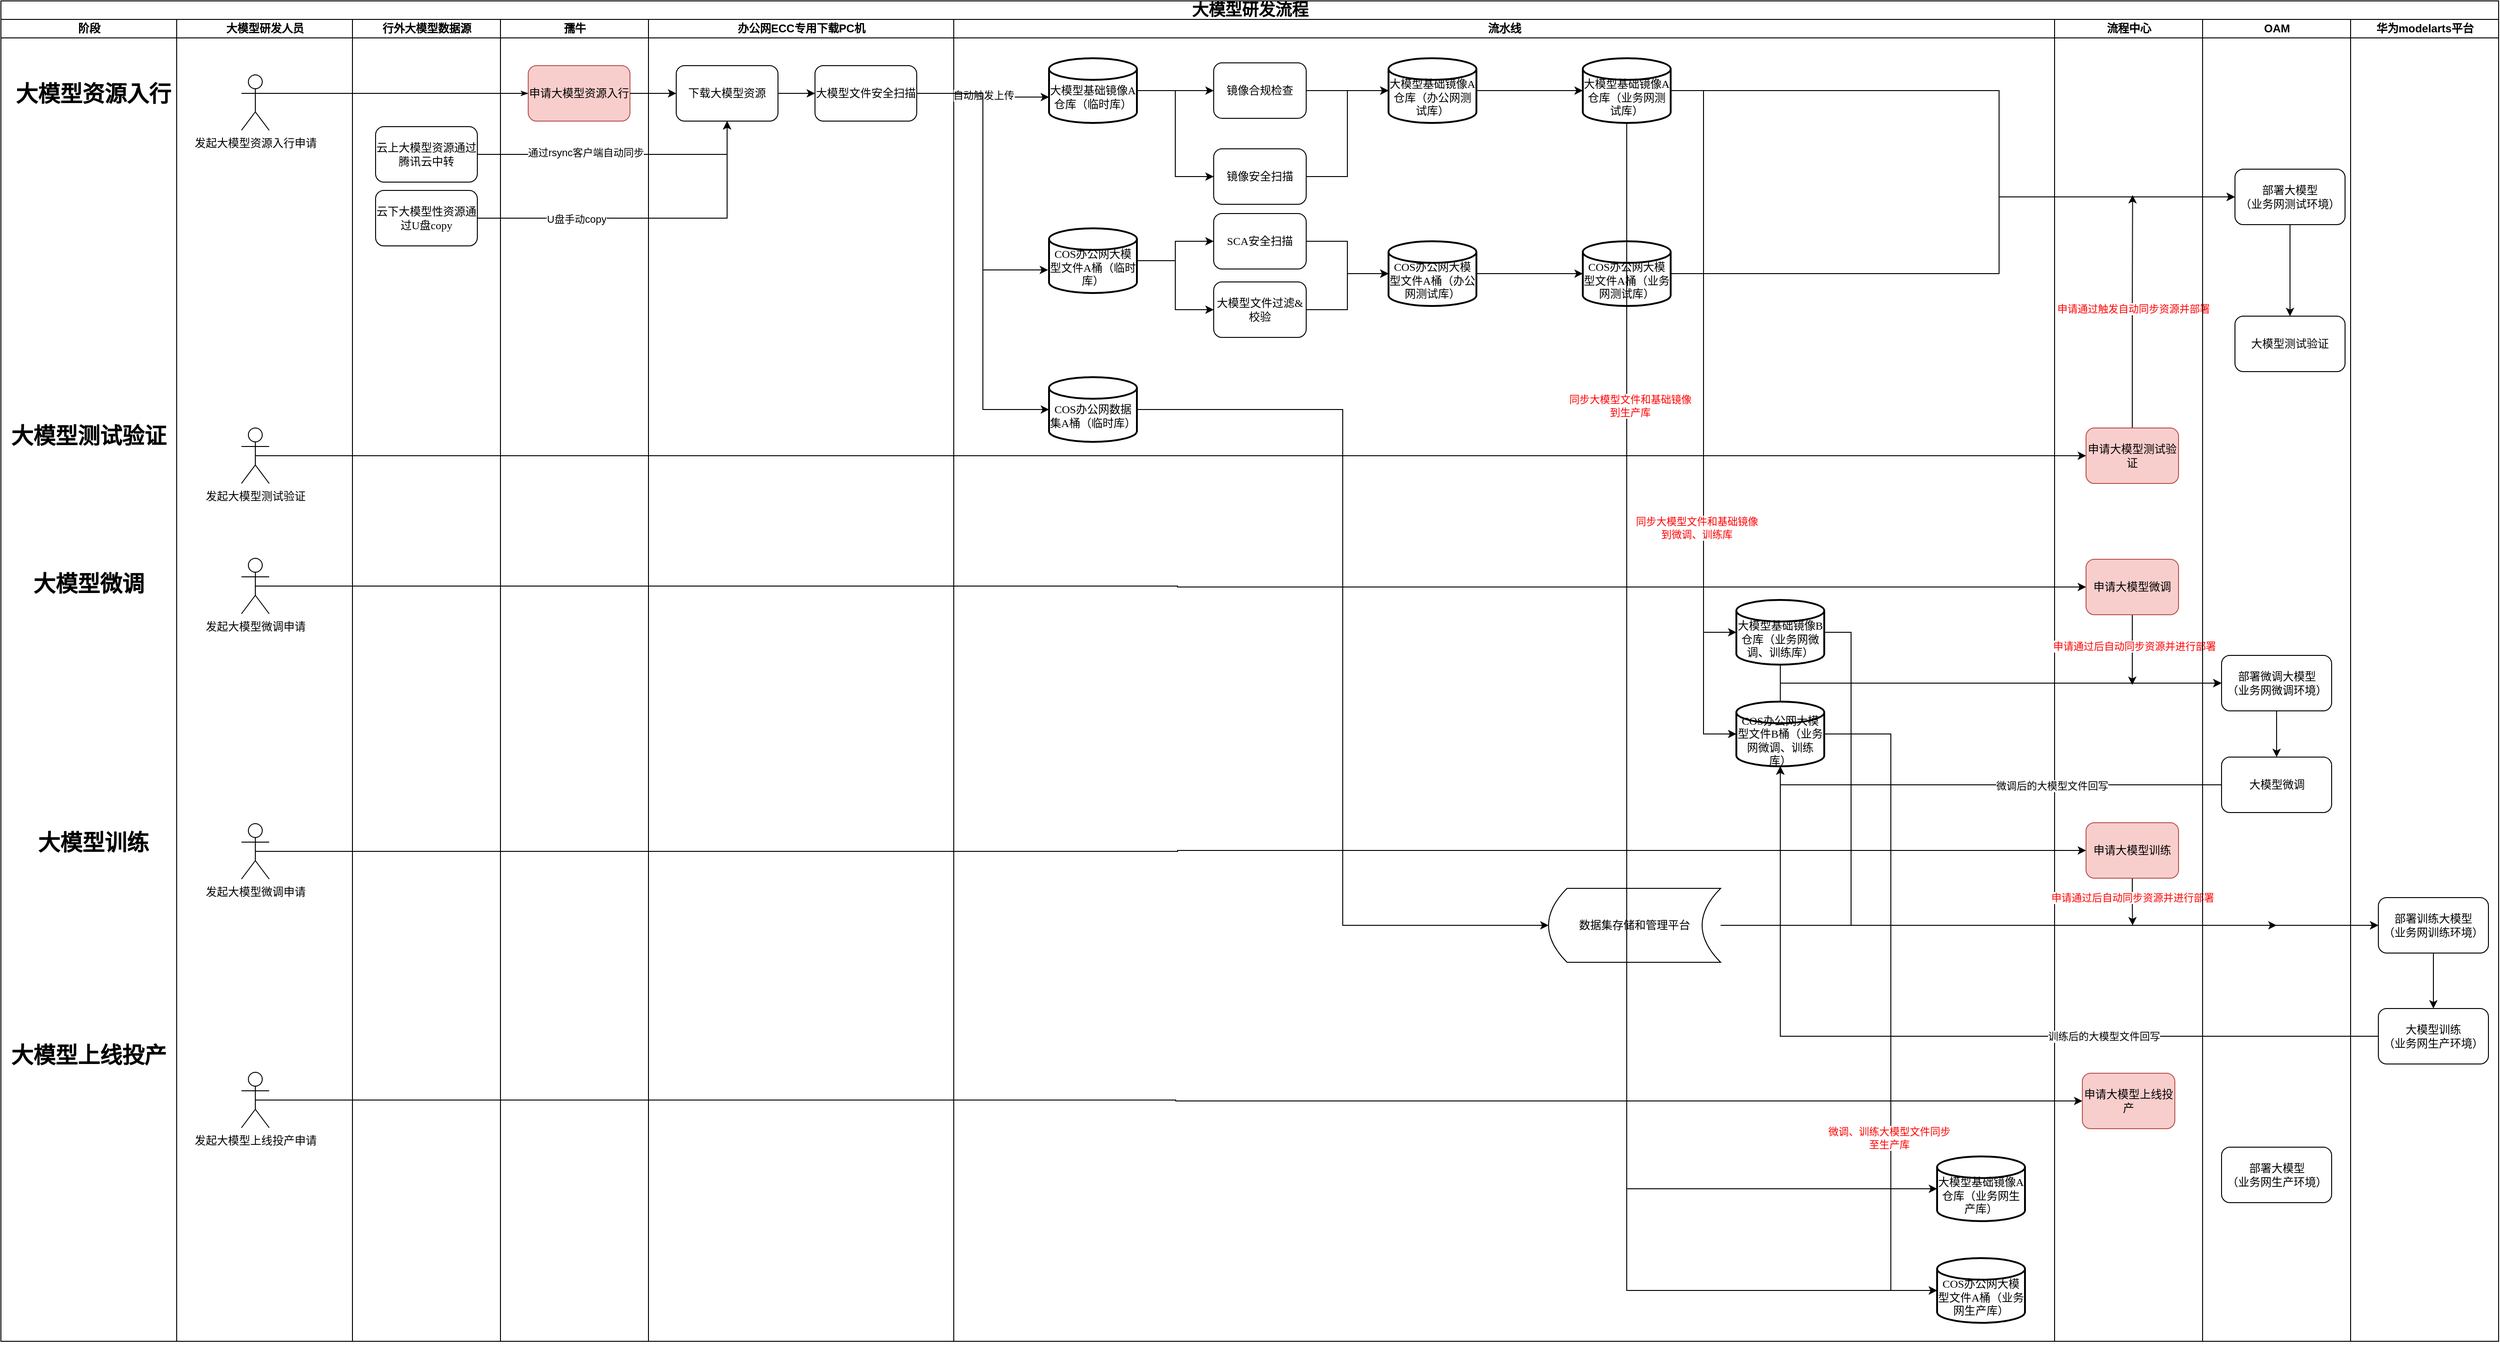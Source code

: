 <mxfile version="24.7.5">
  <diagram name="Page-1" id="74e2e168-ea6b-b213-b513-2b3c1d86103e">
    <mxGraphModel dx="1261" dy="1755" grid="1" gridSize="10" guides="1" tooltips="1" connect="1" arrows="1" fold="1" page="1" pageScale="1" pageWidth="1100" pageHeight="850" background="#ffffff" math="0" shadow="0">
      <root>
        <mxCell id="0" />
        <mxCell id="1" parent="0" />
        <mxCell id="77e6c97f196da883-1" value="&lt;font style=&quot;font-size: 18px;&quot;&gt;大模型研发流程&lt;/font&gt;" style="swimlane;html=1;childLayout=stackLayout;startSize=20;rounded=0;shadow=0;labelBackgroundColor=none;strokeWidth=1;fontFamily=Verdana;fontSize=8;align=center;" parent="1" vertex="1">
          <mxGeometry x="267" y="-130" width="2700" height="1450" as="geometry" />
        </mxCell>
        <mxCell id="XLuVanogugk9uLcFc-F4-10" value="阶段" style="swimlane;html=1;startSize=20;" parent="77e6c97f196da883-1" vertex="1">
          <mxGeometry y="20" width="190" height="1430" as="geometry">
            <mxRectangle y="20" width="40" height="730" as="alternateBounds" />
          </mxGeometry>
        </mxCell>
        <mxCell id="rp88k47jnL246jLWhkXU-3" value="&lt;h1 style=&quot;margin-top: 0px;&quot;&gt;大模型资源入行&lt;/h1&gt;" style="text;html=1;whiteSpace=wrap;overflow=hidden;rounded=0;align=center;" vertex="1" parent="XLuVanogugk9uLcFc-F4-10">
          <mxGeometry x="10" y="60" width="180" height="120" as="geometry" />
        </mxCell>
        <mxCell id="rp88k47jnL246jLWhkXU-6" value="&lt;h1 style=&quot;margin-top: 0px;&quot;&gt;大模型测试验证&lt;/h1&gt;" style="text;html=1;whiteSpace=wrap;overflow=hidden;rounded=0;align=center;" vertex="1" parent="XLuVanogugk9uLcFc-F4-10">
          <mxGeometry x="5" y="430" width="180" height="120" as="geometry" />
        </mxCell>
        <mxCell id="rp88k47jnL246jLWhkXU-34" value="&lt;h1 style=&quot;margin-top: 0px;&quot;&gt;大模型微调&lt;/h1&gt;" style="text;html=1;whiteSpace=wrap;overflow=hidden;rounded=0;align=center;" vertex="1" parent="XLuVanogugk9uLcFc-F4-10">
          <mxGeometry x="5" y="590" width="180" height="120" as="geometry" />
        </mxCell>
        <mxCell id="rp88k47jnL246jLWhkXU-35" value="&lt;h1 style=&quot;margin-top: 0px;&quot;&gt;大模型训练&lt;/h1&gt;" style="text;html=1;whiteSpace=wrap;overflow=hidden;rounded=0;align=center;" vertex="1" parent="XLuVanogugk9uLcFc-F4-10">
          <mxGeometry x="10" y="870" width="180" height="50" as="geometry" />
        </mxCell>
        <mxCell id="rp88k47jnL246jLWhkXU-102" value="&lt;h1 style=&quot;margin-top: 0px;&quot;&gt;大模型上线投产&lt;/h1&gt;" style="text;html=1;whiteSpace=wrap;overflow=hidden;rounded=0;align=center;" vertex="1" parent="XLuVanogugk9uLcFc-F4-10">
          <mxGeometry x="5" y="1100" width="180" height="330" as="geometry" />
        </mxCell>
        <mxCell id="rp88k47jnL246jLWhkXU-1" value="大模型研发人员" style="swimlane;html=1;startSize=20;" vertex="1" parent="77e6c97f196da883-1">
          <mxGeometry x="190" y="20" width="190" height="1430" as="geometry">
            <mxRectangle y="20" width="40" height="730" as="alternateBounds" />
          </mxGeometry>
        </mxCell>
        <mxCell id="XLuVanogugk9uLcFc-F4-15" value="发起大模型资源入行申请" style="shape=umlActor;verticalLabelPosition=bottom;verticalAlign=top;html=1;outlineConnect=0;" parent="rp88k47jnL246jLWhkXU-1" vertex="1">
          <mxGeometry x="70" y="60" width="30" height="60" as="geometry" />
        </mxCell>
        <mxCell id="rp88k47jnL246jLWhkXU-9" value="发起大模型测试验证" style="shape=umlActor;verticalLabelPosition=bottom;verticalAlign=top;html=1;outlineConnect=0;" vertex="1" parent="rp88k47jnL246jLWhkXU-1">
          <mxGeometry x="70" y="442" width="30" height="60" as="geometry" />
        </mxCell>
        <mxCell id="rp88k47jnL246jLWhkXU-40" value="发起大模型微调申请" style="shape=umlActor;verticalLabelPosition=bottom;verticalAlign=top;html=1;outlineConnect=0;" vertex="1" parent="rp88k47jnL246jLWhkXU-1">
          <mxGeometry x="70" y="583" width="30" height="60" as="geometry" />
        </mxCell>
        <mxCell id="rp88k47jnL246jLWhkXU-82" value="发起大模型微调申请" style="shape=umlActor;verticalLabelPosition=bottom;verticalAlign=top;html=1;outlineConnect=0;" vertex="1" parent="rp88k47jnL246jLWhkXU-1">
          <mxGeometry x="70" y="870" width="30" height="60" as="geometry" />
        </mxCell>
        <mxCell id="rp88k47jnL246jLWhkXU-103" value="发起大模型上线投产申请" style="shape=umlActor;verticalLabelPosition=bottom;verticalAlign=top;html=1;outlineConnect=0;" vertex="1" parent="rp88k47jnL246jLWhkXU-1">
          <mxGeometry x="70" y="1139" width="30" height="60" as="geometry" />
        </mxCell>
        <mxCell id="77e6c97f196da883-2" value="行外大模型数据源" style="swimlane;html=1;startSize=20;" parent="77e6c97f196da883-1" vertex="1">
          <mxGeometry x="380" y="20" width="160" height="1430" as="geometry">
            <mxRectangle y="20" width="40" height="730" as="alternateBounds" />
          </mxGeometry>
        </mxCell>
        <mxCell id="XLuVanogugk9uLcFc-F4-23" value="&lt;span style=&quot;font-size: 12px;&quot;&gt;云上大模型资源通过腾讯云中转&lt;/span&gt;" style="rounded=1;whiteSpace=wrap;html=1;shadow=0;labelBackgroundColor=none;strokeWidth=1;fontFamily=Verdana;fontSize=8;align=center;" parent="77e6c97f196da883-2" vertex="1">
          <mxGeometry x="25" y="116" width="110" height="60" as="geometry" />
        </mxCell>
        <mxCell id="XLuVanogugk9uLcFc-F4-25" value="&lt;span style=&quot;font-size: 12px;&quot;&gt;云下大模型性资源通过U盘copy&lt;/span&gt;" style="rounded=1;whiteSpace=wrap;html=1;shadow=0;labelBackgroundColor=none;strokeWidth=1;fontFamily=Verdana;fontSize=8;align=center;" parent="77e6c97f196da883-2" vertex="1">
          <mxGeometry x="25" y="185" width="110" height="60" as="geometry" />
        </mxCell>
        <mxCell id="77e6c97f196da883-3" value="孺牛" style="swimlane;html=1;startSize=20;" parent="77e6c97f196da883-1" vertex="1">
          <mxGeometry x="540" y="20" width="160" height="1430" as="geometry" />
        </mxCell>
        <mxCell id="XLuVanogugk9uLcFc-F4-18" value="&lt;font style=&quot;font-size: 12px;&quot;&gt;申请大模型资源入行&lt;/font&gt;" style="rounded=1;whiteSpace=wrap;html=1;shadow=0;labelBackgroundColor=none;strokeWidth=1;fontFamily=Verdana;fontSize=8;align=center;fillColor=#f8cecc;strokeColor=#b85450;" parent="77e6c97f196da883-3" vertex="1">
          <mxGeometry x="30" y="50" width="110" height="60" as="geometry" />
        </mxCell>
        <mxCell id="77e6c97f196da883-4" value="办公网ECC专用下载PC机" style="swimlane;html=1;startSize=20;align=center;" parent="77e6c97f196da883-1" vertex="1">
          <mxGeometry x="700" y="20" width="330" height="1430" as="geometry" />
        </mxCell>
        <mxCell id="XLuVanogugk9uLcFc-F4-30" style="edgeStyle=orthogonalEdgeStyle;rounded=0;orthogonalLoop=1;jettySize=auto;html=1;exitX=1;exitY=0.5;exitDx=0;exitDy=0;entryX=0;entryY=0.5;entryDx=0;entryDy=0;" parent="77e6c97f196da883-4" source="XLuVanogugk9uLcFc-F4-21" target="XLuVanogugk9uLcFc-F4-29" edge="1">
          <mxGeometry relative="1" as="geometry" />
        </mxCell>
        <mxCell id="XLuVanogugk9uLcFc-F4-21" value="&lt;font style=&quot;font-size: 12px;&quot;&gt;下载大模型资源&lt;/font&gt;" style="rounded=1;whiteSpace=wrap;html=1;shadow=0;labelBackgroundColor=none;strokeWidth=1;fontFamily=Verdana;fontSize=8;align=center;" parent="77e6c97f196da883-4" vertex="1">
          <mxGeometry x="30" y="50" width="110" height="60" as="geometry" />
        </mxCell>
        <mxCell id="XLuVanogugk9uLcFc-F4-29" value="&lt;font style=&quot;font-size: 12px;&quot;&gt;大模型文件安全扫描&lt;/font&gt;" style="rounded=1;whiteSpace=wrap;html=1;shadow=0;labelBackgroundColor=none;strokeWidth=1;fontFamily=Verdana;fontSize=8;align=center;" parent="77e6c97f196da883-4" vertex="1">
          <mxGeometry x="180" y="50" width="110" height="60" as="geometry" />
        </mxCell>
        <mxCell id="77e6c97f196da883-6" value="流水线" style="swimlane;html=1;startSize=20;" parent="77e6c97f196da883-1" vertex="1">
          <mxGeometry x="1030" y="20" width="1190" height="1430" as="geometry" />
        </mxCell>
        <mxCell id="XLuVanogugk9uLcFc-F4-50" style="edgeStyle=orthogonalEdgeStyle;rounded=0;orthogonalLoop=1;jettySize=auto;html=1;exitX=1;exitY=0.5;exitDx=0;exitDy=0;exitPerimeter=0;entryX=0;entryY=0.5;entryDx=0;entryDy=0;" parent="77e6c97f196da883-6" source="XLuVanogugk9uLcFc-F4-42" target="XLuVanogugk9uLcFc-F4-48" edge="1">
          <mxGeometry relative="1" as="geometry" />
        </mxCell>
        <mxCell id="XLuVanogugk9uLcFc-F4-51" style="edgeStyle=orthogonalEdgeStyle;rounded=0;orthogonalLoop=1;jettySize=auto;html=1;exitX=1;exitY=0.5;exitDx=0;exitDy=0;exitPerimeter=0;entryX=0;entryY=0.5;entryDx=0;entryDy=0;" parent="77e6c97f196da883-6" source="XLuVanogugk9uLcFc-F4-42" target="XLuVanogugk9uLcFc-F4-49" edge="1">
          <mxGeometry relative="1" as="geometry" />
        </mxCell>
        <mxCell id="XLuVanogugk9uLcFc-F4-42" value="&lt;div&gt;&lt;br&gt;&lt;/div&gt;&lt;span style=&quot;font-family: Verdana;&quot;&gt;大模型基础镜像A仓库（临时库）&lt;/span&gt;" style="strokeWidth=2;html=1;shape=mxgraph.flowchart.database;whiteSpace=wrap;" parent="77e6c97f196da883-6" vertex="1">
          <mxGeometry x="103" y="42" width="95" height="70" as="geometry" />
        </mxCell>
        <mxCell id="XLuVanogugk9uLcFc-F4-57" style="edgeStyle=orthogonalEdgeStyle;rounded=0;orthogonalLoop=1;jettySize=auto;html=1;exitX=1;exitY=0.5;exitDx=0;exitDy=0;exitPerimeter=0;" parent="77e6c97f196da883-6" source="XLuVanogugk9uLcFc-F4-43" target="XLuVanogugk9uLcFc-F4-55" edge="1">
          <mxGeometry relative="1" as="geometry" />
        </mxCell>
        <mxCell id="XLuVanogugk9uLcFc-F4-58" style="edgeStyle=orthogonalEdgeStyle;rounded=0;orthogonalLoop=1;jettySize=auto;html=1;exitX=1;exitY=0.5;exitDx=0;exitDy=0;exitPerimeter=0;entryX=0;entryY=0.5;entryDx=0;entryDy=0;" parent="77e6c97f196da883-6" source="XLuVanogugk9uLcFc-F4-43" target="XLuVanogugk9uLcFc-F4-56" edge="1">
          <mxGeometry relative="1" as="geometry" />
        </mxCell>
        <mxCell id="XLuVanogugk9uLcFc-F4-43" value="&lt;span style=&quot;font-family: Verdana;&quot;&gt;&lt;br class=&quot;Apple-interchange-newline&quot;&gt;COS办公网大模型文件A桶&lt;/span&gt;&lt;span style=&quot;background-color: initial; font-family: Verdana;&quot;&gt;（临时库）&lt;/span&gt;" style="strokeWidth=2;html=1;shape=mxgraph.flowchart.database;whiteSpace=wrap;" parent="77e6c97f196da883-6" vertex="1">
          <mxGeometry x="103" y="226" width="95" height="70" as="geometry" />
        </mxCell>
        <mxCell id="rp88k47jnL246jLWhkXU-94" style="edgeStyle=orthogonalEdgeStyle;rounded=0;orthogonalLoop=1;jettySize=auto;html=1;exitX=1;exitY=0.5;exitDx=0;exitDy=0;exitPerimeter=0;entryX=0;entryY=0.5;entryDx=0;entryDy=0;" edge="1" parent="77e6c97f196da883-6" source="XLuVanogugk9uLcFc-F4-45" target="rp88k47jnL246jLWhkXU-93">
          <mxGeometry relative="1" as="geometry" />
        </mxCell>
        <mxCell id="XLuVanogugk9uLcFc-F4-45" value="&lt;div&gt;&lt;span style=&quot;font-family: Verdana; background-color: initial;&quot;&gt;&lt;br&gt;&lt;/span&gt;&lt;/div&gt;&lt;span style=&quot;font-family: Verdana; background-color: initial;&quot;&gt;COS办公网数据集A桶（临时库）&lt;/span&gt;" style="strokeWidth=2;html=1;shape=mxgraph.flowchart.database;whiteSpace=wrap;" parent="77e6c97f196da883-6" vertex="1">
          <mxGeometry x="103" y="387" width="95" height="70" as="geometry" />
        </mxCell>
        <mxCell id="XLuVanogugk9uLcFc-F4-53" style="edgeStyle=orthogonalEdgeStyle;rounded=0;orthogonalLoop=1;jettySize=auto;html=1;exitX=1;exitY=0.5;exitDx=0;exitDy=0;" parent="77e6c97f196da883-6" source="XLuVanogugk9uLcFc-F4-48" target="XLuVanogugk9uLcFc-F4-52" edge="1">
          <mxGeometry relative="1" as="geometry" />
        </mxCell>
        <mxCell id="XLuVanogugk9uLcFc-F4-48" value="&lt;span style=&quot;font-size: 12px;&quot;&gt;镜像合规检查&lt;/span&gt;" style="rounded=1;whiteSpace=wrap;html=1;shadow=0;labelBackgroundColor=none;strokeWidth=1;fontFamily=Verdana;fontSize=8;align=center;" parent="77e6c97f196da883-6" vertex="1">
          <mxGeometry x="281" y="47" width="100" height="60" as="geometry" />
        </mxCell>
        <mxCell id="XLuVanogugk9uLcFc-F4-49" value="&lt;span style=&quot;font-size: 12px;&quot;&gt;镜像安全扫描&lt;/span&gt;" style="rounded=1;whiteSpace=wrap;html=1;shadow=0;labelBackgroundColor=none;strokeWidth=1;fontFamily=Verdana;fontSize=8;align=center;" parent="77e6c97f196da883-6" vertex="1">
          <mxGeometry x="281" y="140" width="100" height="60" as="geometry" />
        </mxCell>
        <mxCell id="XLuVanogugk9uLcFc-F4-52" value="&lt;div&gt;&lt;br&gt;&lt;/div&gt;&lt;span style=&quot;font-family: Verdana;&quot;&gt;大模型基础镜像A仓库（办公网测试库）&lt;/span&gt;" style="strokeWidth=2;html=1;shape=mxgraph.flowchart.database;whiteSpace=wrap;" parent="77e6c97f196da883-6" vertex="1">
          <mxGeometry x="470" y="42" width="95" height="70" as="geometry" />
        </mxCell>
        <mxCell id="XLuVanogugk9uLcFc-F4-54" style="edgeStyle=orthogonalEdgeStyle;rounded=0;orthogonalLoop=1;jettySize=auto;html=1;exitX=1;exitY=0.5;exitDx=0;exitDy=0;entryX=0;entryY=0.5;entryDx=0;entryDy=0;entryPerimeter=0;" parent="77e6c97f196da883-6" source="XLuVanogugk9uLcFc-F4-49" target="XLuVanogugk9uLcFc-F4-52" edge="1">
          <mxGeometry relative="1" as="geometry" />
        </mxCell>
        <mxCell id="XLuVanogugk9uLcFc-F4-55" value="&lt;span style=&quot;font-size: 12px;&quot;&gt;SCA安全扫描&lt;/span&gt;" style="rounded=1;whiteSpace=wrap;html=1;shadow=0;labelBackgroundColor=none;strokeWidth=1;fontFamily=Verdana;fontSize=8;align=center;" parent="77e6c97f196da883-6" vertex="1">
          <mxGeometry x="281" y="210" width="100" height="60" as="geometry" />
        </mxCell>
        <mxCell id="XLuVanogugk9uLcFc-F4-56" value="&lt;span style=&quot;font-size: 12px;&quot;&gt;大模型文件过滤&amp;amp;校验&lt;/span&gt;" style="rounded=1;whiteSpace=wrap;html=1;shadow=0;labelBackgroundColor=none;strokeWidth=1;fontFamily=Verdana;fontSize=8;align=center;" parent="77e6c97f196da883-6" vertex="1">
          <mxGeometry x="281" y="284" width="100" height="60" as="geometry" />
        </mxCell>
        <mxCell id="XLuVanogugk9uLcFc-F4-59" value="&lt;span style=&quot;font-family: Verdana;&quot;&gt;&lt;br class=&quot;Apple-interchange-newline&quot;&gt;COS办公网大模型文件A桶&lt;/span&gt;&lt;span style=&quot;background-color: initial; font-family: Verdana;&quot;&gt;（办公网测试库）&lt;/span&gt;" style="strokeWidth=2;html=1;shape=mxgraph.flowchart.database;whiteSpace=wrap;" parent="77e6c97f196da883-6" vertex="1">
          <mxGeometry x="470" y="240" width="95" height="70" as="geometry" />
        </mxCell>
        <mxCell id="XLuVanogugk9uLcFc-F4-60" style="edgeStyle=orthogonalEdgeStyle;rounded=0;orthogonalLoop=1;jettySize=auto;html=1;exitX=1;exitY=0.5;exitDx=0;exitDy=0;entryX=0;entryY=0.5;entryDx=0;entryDy=0;entryPerimeter=0;" parent="77e6c97f196da883-6" source="XLuVanogugk9uLcFc-F4-55" target="XLuVanogugk9uLcFc-F4-59" edge="1">
          <mxGeometry relative="1" as="geometry" />
        </mxCell>
        <mxCell id="XLuVanogugk9uLcFc-F4-61" style="edgeStyle=orthogonalEdgeStyle;rounded=0;orthogonalLoop=1;jettySize=auto;html=1;exitX=1;exitY=0.5;exitDx=0;exitDy=0;entryX=0;entryY=0.5;entryDx=0;entryDy=0;entryPerimeter=0;" parent="77e6c97f196da883-6" source="XLuVanogugk9uLcFc-F4-56" target="XLuVanogugk9uLcFc-F4-59" edge="1">
          <mxGeometry relative="1" as="geometry" />
        </mxCell>
        <mxCell id="rp88k47jnL246jLWhkXU-14" value="&lt;div&gt;&lt;br&gt;&lt;/div&gt;&lt;span style=&quot;font-family: Verdana;&quot;&gt;大模型基础镜像A仓库（业务网测试库）&lt;/span&gt;" style="strokeWidth=2;html=1;shape=mxgraph.flowchart.database;whiteSpace=wrap;" vertex="1" parent="77e6c97f196da883-6">
          <mxGeometry x="680" y="42" width="95" height="70" as="geometry" />
        </mxCell>
        <mxCell id="rp88k47jnL246jLWhkXU-15" value="&lt;span style=&quot;font-family: Verdana;&quot;&gt;&lt;br class=&quot;Apple-interchange-newline&quot;&gt;COS办公网大模型文件A桶&lt;/span&gt;&lt;span style=&quot;background-color: initial; font-family: Verdana;&quot;&gt;（业务网测试库）&lt;/span&gt;" style="strokeWidth=2;html=1;shape=mxgraph.flowchart.database;whiteSpace=wrap;" vertex="1" parent="77e6c97f196da883-6">
          <mxGeometry x="680" y="240" width="95" height="70" as="geometry" />
        </mxCell>
        <mxCell id="rp88k47jnL246jLWhkXU-18" style="edgeStyle=orthogonalEdgeStyle;rounded=0;orthogonalLoop=1;jettySize=auto;html=1;exitX=1;exitY=0.5;exitDx=0;exitDy=0;exitPerimeter=0;entryX=0;entryY=0.5;entryDx=0;entryDy=0;entryPerimeter=0;" edge="1" parent="77e6c97f196da883-6" source="XLuVanogugk9uLcFc-F4-52" target="rp88k47jnL246jLWhkXU-14">
          <mxGeometry relative="1" as="geometry" />
        </mxCell>
        <mxCell id="rp88k47jnL246jLWhkXU-19" style="edgeStyle=orthogonalEdgeStyle;rounded=0;orthogonalLoop=1;jettySize=auto;html=1;exitX=1;exitY=0.5;exitDx=0;exitDy=0;exitPerimeter=0;entryX=0;entryY=0.5;entryDx=0;entryDy=0;entryPerimeter=0;" edge="1" parent="77e6c97f196da883-6" source="XLuVanogugk9uLcFc-F4-59" target="rp88k47jnL246jLWhkXU-15">
          <mxGeometry relative="1" as="geometry" />
        </mxCell>
        <mxCell id="rp88k47jnL246jLWhkXU-45" value="&lt;div&gt;&lt;br&gt;&lt;/div&gt;&lt;span style=&quot;font-family: Verdana;&quot;&gt;大模型基础镜像B仓库（业务网微调、训练库）&lt;/span&gt;" style="strokeWidth=2;html=1;shape=mxgraph.flowchart.database;whiteSpace=wrap;" vertex="1" parent="77e6c97f196da883-6">
          <mxGeometry x="846" y="628" width="95" height="70" as="geometry" />
        </mxCell>
        <mxCell id="rp88k47jnL246jLWhkXU-89" style="edgeStyle=orthogonalEdgeStyle;rounded=0;orthogonalLoop=1;jettySize=auto;html=1;exitX=1;exitY=0.5;exitDx=0;exitDy=0;exitPerimeter=0;" edge="1" parent="77e6c97f196da883-6" source="rp88k47jnL246jLWhkXU-46">
          <mxGeometry relative="1" as="geometry">
            <mxPoint x="1430" y="980" as="targetPoint" />
            <Array as="points">
              <mxPoint x="970" y="773" />
              <mxPoint x="970" y="980" />
            </Array>
          </mxGeometry>
        </mxCell>
        <mxCell id="rp88k47jnL246jLWhkXU-46" value="&lt;span style=&quot;font-family: Verdana;&quot;&gt;&lt;br class=&quot;Apple-interchange-newline&quot;&gt;COS办公网大模型文件B桶&lt;/span&gt;&lt;span style=&quot;background-color: initial; font-family: Verdana;&quot;&gt;（&lt;/span&gt;&lt;span style=&quot;font-family: Verdana;&quot;&gt;业务网微调、训练&lt;/span&gt;&lt;span style=&quot;background-color: initial; font-family: Verdana;&quot;&gt;库）&lt;/span&gt;" style="strokeWidth=2;html=1;shape=mxgraph.flowchart.database;whiteSpace=wrap;" vertex="1" parent="77e6c97f196da883-6">
          <mxGeometry x="846" y="738" width="95" height="70" as="geometry" />
        </mxCell>
        <mxCell id="rp88k47jnL246jLWhkXU-76" style="edgeStyle=orthogonalEdgeStyle;rounded=0;orthogonalLoop=1;jettySize=auto;html=1;exitX=1;exitY=0.5;exitDx=0;exitDy=0;exitPerimeter=0;entryX=0;entryY=0.5;entryDx=0;entryDy=0;entryPerimeter=0;" edge="1" parent="77e6c97f196da883-6" source="rp88k47jnL246jLWhkXU-14" target="rp88k47jnL246jLWhkXU-45">
          <mxGeometry relative="1" as="geometry" />
        </mxCell>
        <mxCell id="rp88k47jnL246jLWhkXU-77" style="edgeStyle=orthogonalEdgeStyle;rounded=0;orthogonalLoop=1;jettySize=auto;html=1;exitX=1;exitY=0.5;exitDx=0;exitDy=0;exitPerimeter=0;entryX=0;entryY=0.5;entryDx=0;entryDy=0;entryPerimeter=0;" edge="1" parent="77e6c97f196da883-6" source="rp88k47jnL246jLWhkXU-15" target="rp88k47jnL246jLWhkXU-46">
          <mxGeometry relative="1" as="geometry" />
        </mxCell>
        <mxCell id="rp88k47jnL246jLWhkXU-109" value="&lt;font color=&quot;#ff0000&quot;&gt;同步大模型文件和基础镜像&lt;/font&gt;&lt;div&gt;&lt;font color=&quot;#ff0000&quot;&gt;到微调、训练库&lt;/font&gt;&lt;/div&gt;" style="edgeLabel;html=1;align=center;verticalAlign=middle;resizable=0;points=[];" vertex="1" connectable="0" parent="rp88k47jnL246jLWhkXU-77">
          <mxGeometry x="-0.449" y="2" relative="1" as="geometry">
            <mxPoint x="-10" y="153" as="offset" />
          </mxGeometry>
        </mxCell>
        <mxCell id="rp88k47jnL246jLWhkXU-93" value="数据集存储和管理平台" style="shape=dataStorage;whiteSpace=wrap;html=1;fixedSize=1;" vertex="1" parent="77e6c97f196da883-6">
          <mxGeometry x="643" y="940" width="186" height="80" as="geometry" />
        </mxCell>
        <mxCell id="rp88k47jnL246jLWhkXU-107" value="&lt;div&gt;&lt;br&gt;&lt;/div&gt;&lt;span style=&quot;font-family: Verdana;&quot;&gt;大模型基础镜像A仓库（业务网生产库）&lt;/span&gt;" style="strokeWidth=2;html=1;shape=mxgraph.flowchart.database;whiteSpace=wrap;" vertex="1" parent="77e6c97f196da883-6">
          <mxGeometry x="1063" y="1230" width="95" height="70" as="geometry" />
        </mxCell>
        <mxCell id="rp88k47jnL246jLWhkXU-108" value="&lt;span style=&quot;font-family: Verdana;&quot;&gt;&lt;br class=&quot;Apple-interchange-newline&quot;&gt;COS办公网大模型文件A桶&lt;/span&gt;&lt;span style=&quot;background-color: initial; font-family: Verdana;&quot;&gt;（&lt;/span&gt;&lt;span style=&quot;font-family: Verdana;&quot;&gt;业务网生产&lt;/span&gt;&lt;span style=&quot;background-color: initial; font-family: Verdana;&quot;&gt;库）&lt;/span&gt;" style="strokeWidth=2;html=1;shape=mxgraph.flowchart.database;whiteSpace=wrap;" vertex="1" parent="77e6c97f196da883-6">
          <mxGeometry x="1063" y="1340" width="95" height="70" as="geometry" />
        </mxCell>
        <mxCell id="rp88k47jnL246jLWhkXU-112" style="edgeStyle=orthogonalEdgeStyle;rounded=0;orthogonalLoop=1;jettySize=auto;html=1;exitX=0.5;exitY=1;exitDx=0;exitDy=0;exitPerimeter=0;entryX=0;entryY=0.5;entryDx=0;entryDy=0;entryPerimeter=0;" edge="1" parent="77e6c97f196da883-6" source="rp88k47jnL246jLWhkXU-15" target="rp88k47jnL246jLWhkXU-108">
          <mxGeometry relative="1" as="geometry" />
        </mxCell>
        <mxCell id="rp88k47jnL246jLWhkXU-113" style="edgeStyle=orthogonalEdgeStyle;rounded=0;orthogonalLoop=1;jettySize=auto;html=1;exitX=0.5;exitY=1;exitDx=0;exitDy=0;exitPerimeter=0;entryX=0;entryY=0.5;entryDx=0;entryDy=0;entryPerimeter=0;" edge="1" parent="77e6c97f196da883-6" source="rp88k47jnL246jLWhkXU-14" target="rp88k47jnL246jLWhkXU-107">
          <mxGeometry relative="1" as="geometry" />
        </mxCell>
        <mxCell id="rp88k47jnL246jLWhkXU-116" value="&lt;font color=&quot;#ff0000&quot;&gt;同步大模型文件和基础镜像&lt;/font&gt;&lt;div&gt;&lt;font color=&quot;#ff0000&quot;&gt;到生产库&lt;/font&gt;&lt;/div&gt;" style="edgeLabel;html=1;align=center;verticalAlign=middle;resizable=0;points=[];" vertex="1" connectable="0" parent="rp88k47jnL246jLWhkXU-113">
          <mxGeometry x="-0.589" y="3" relative="1" as="geometry">
            <mxPoint as="offset" />
          </mxGeometry>
        </mxCell>
        <mxCell id="rp88k47jnL246jLWhkXU-117" style="edgeStyle=orthogonalEdgeStyle;rounded=0;orthogonalLoop=1;jettySize=auto;html=1;exitX=1;exitY=0.5;exitDx=0;exitDy=0;exitPerimeter=0;entryX=0;entryY=0.5;entryDx=0;entryDy=0;entryPerimeter=0;" edge="1" parent="77e6c97f196da883-6" source="rp88k47jnL246jLWhkXU-46" target="rp88k47jnL246jLWhkXU-108">
          <mxGeometry relative="1" as="geometry">
            <Array as="points">
              <mxPoint x="1013" y="773" />
              <mxPoint x="1013" y="1375" />
            </Array>
          </mxGeometry>
        </mxCell>
        <mxCell id="rp88k47jnL246jLWhkXU-118" value="&lt;font color=&quot;#ff0000&quot;&gt;微调、训练大模型文件同步&lt;/font&gt;&lt;div&gt;&lt;font color=&quot;#ff0000&quot;&gt;至生产库&lt;/font&gt;&lt;/div&gt;" style="edgeLabel;html=1;align=center;verticalAlign=middle;resizable=0;points=[];" vertex="1" connectable="0" parent="rp88k47jnL246jLWhkXU-117">
          <mxGeometry x="0.409" y="-2" relative="1" as="geometry">
            <mxPoint y="-1" as="offset" />
          </mxGeometry>
        </mxCell>
        <mxCell id="rp88k47jnL246jLWhkXU-4" value="流程中心" style="swimlane;html=1;startSize=20;" vertex="1" parent="77e6c97f196da883-1">
          <mxGeometry x="2220" y="20" width="160" height="1430" as="geometry" />
        </mxCell>
        <mxCell id="rp88k47jnL246jLWhkXU-62" style="edgeStyle=orthogonalEdgeStyle;rounded=0;orthogonalLoop=1;jettySize=auto;html=1;exitX=0.5;exitY=0;exitDx=0;exitDy=0;" edge="1" parent="rp88k47jnL246jLWhkXU-4" source="rp88k47jnL246jLWhkXU-5">
          <mxGeometry relative="1" as="geometry">
            <mxPoint x="84.333" y="190" as="targetPoint" />
          </mxGeometry>
        </mxCell>
        <mxCell id="rp88k47jnL246jLWhkXU-63" value="&lt;span style=&quot;color: rgb(255, 0, 0);&quot;&gt;申请通过触发自动同步资源并&lt;/span&gt;&lt;font color=&quot;#ff0000&quot;&gt;部署&lt;/font&gt;" style="edgeLabel;html=1;align=center;verticalAlign=middle;resizable=0;points=[];" vertex="1" connectable="0" parent="rp88k47jnL246jLWhkXU-62">
          <mxGeometry x="0.027" relative="1" as="geometry">
            <mxPoint as="offset" />
          </mxGeometry>
        </mxCell>
        <mxCell id="rp88k47jnL246jLWhkXU-5" value="&lt;font style=&quot;font-size: 12px;&quot;&gt;申请大模型测试验证&lt;/font&gt;" style="rounded=1;whiteSpace=wrap;html=1;shadow=0;labelBackgroundColor=none;strokeWidth=1;fontFamily=Verdana;fontSize=8;align=center;fillColor=#f8cecc;strokeColor=#b85450;" vertex="1" parent="rp88k47jnL246jLWhkXU-4">
          <mxGeometry x="34" y="442" width="100" height="60" as="geometry" />
        </mxCell>
        <mxCell id="rp88k47jnL246jLWhkXU-60" style="edgeStyle=orthogonalEdgeStyle;rounded=0;orthogonalLoop=1;jettySize=auto;html=1;exitX=0.5;exitY=1;exitDx=0;exitDy=0;" edge="1" parent="rp88k47jnL246jLWhkXU-4" source="rp88k47jnL246jLWhkXU-36">
          <mxGeometry relative="1" as="geometry">
            <mxPoint x="84" y="720" as="targetPoint" />
          </mxGeometry>
        </mxCell>
        <mxCell id="rp88k47jnL246jLWhkXU-61" value="&lt;font color=&quot;#ff0000&quot;&gt;申请通过后自动同步资源并进行部署&lt;/font&gt;" style="edgeLabel;html=1;align=center;verticalAlign=middle;resizable=0;points=[];" vertex="1" connectable="0" parent="rp88k47jnL246jLWhkXU-60">
          <mxGeometry x="-0.119" y="2" relative="1" as="geometry">
            <mxPoint as="offset" />
          </mxGeometry>
        </mxCell>
        <mxCell id="rp88k47jnL246jLWhkXU-36" value="&lt;font style=&quot;font-size: 12px;&quot;&gt;申请大模型微调&lt;/font&gt;" style="rounded=1;whiteSpace=wrap;html=1;shadow=0;labelBackgroundColor=none;strokeWidth=1;fontFamily=Verdana;fontSize=8;align=center;fillColor=#f8cecc;strokeColor=#b85450;" vertex="1" parent="rp88k47jnL246jLWhkXU-4">
          <mxGeometry x="34" y="584" width="100" height="60" as="geometry" />
        </mxCell>
        <mxCell id="rp88k47jnL246jLWhkXU-90" style="edgeStyle=orthogonalEdgeStyle;rounded=0;orthogonalLoop=1;jettySize=auto;html=1;exitX=0.5;exitY=1;exitDx=0;exitDy=0;" edge="1" parent="rp88k47jnL246jLWhkXU-4" source="rp88k47jnL246jLWhkXU-83">
          <mxGeometry relative="1" as="geometry">
            <mxPoint x="84.333" y="980" as="targetPoint" />
          </mxGeometry>
        </mxCell>
        <mxCell id="rp88k47jnL246jLWhkXU-91" value="&lt;span style=&quot;color: rgb(255, 0, 0);&quot;&gt;申请通过后自动同步资源并进行部署&lt;/span&gt;" style="edgeLabel;html=1;align=center;verticalAlign=middle;resizable=0;points=[];" vertex="1" connectable="0" parent="rp88k47jnL246jLWhkXU-90">
          <mxGeometry x="-0.689" y="1" relative="1" as="geometry">
            <mxPoint x="-1" y="13" as="offset" />
          </mxGeometry>
        </mxCell>
        <mxCell id="rp88k47jnL246jLWhkXU-83" value="&lt;font style=&quot;font-size: 12px;&quot;&gt;申请大模型训练&lt;/font&gt;" style="rounded=1;whiteSpace=wrap;html=1;shadow=0;labelBackgroundColor=none;strokeWidth=1;fontFamily=Verdana;fontSize=8;align=center;fillColor=#f8cecc;strokeColor=#b85450;" vertex="1" parent="rp88k47jnL246jLWhkXU-4">
          <mxGeometry x="34" y="869" width="100" height="60" as="geometry" />
        </mxCell>
        <mxCell id="rp88k47jnL246jLWhkXU-104" value="&lt;font style=&quot;font-size: 12px;&quot;&gt;申请大模型上线投产&lt;/font&gt;" style="rounded=1;whiteSpace=wrap;html=1;shadow=0;labelBackgroundColor=none;strokeWidth=1;fontFamily=Verdana;fontSize=8;align=center;fillColor=#f8cecc;strokeColor=#b85450;" vertex="1" parent="rp88k47jnL246jLWhkXU-4">
          <mxGeometry x="30" y="1140" width="100" height="60" as="geometry" />
        </mxCell>
        <mxCell id="77e6c97f196da883-7" value="OAM" style="swimlane;html=1;startSize=20;labelBackgroundColor=none;" parent="77e6c97f196da883-1" vertex="1">
          <mxGeometry x="2380" y="20" width="160" height="1430" as="geometry" />
        </mxCell>
        <mxCell id="rp88k47jnL246jLWhkXU-67" style="edgeStyle=orthogonalEdgeStyle;rounded=0;orthogonalLoop=1;jettySize=auto;html=1;exitX=0.5;exitY=1;exitDx=0;exitDy=0;entryX=0.5;entryY=0;entryDx=0;entryDy=0;" edge="1" parent="77e6c97f196da883-7" source="77e6c97f196da883-24" target="rp88k47jnL246jLWhkXU-66">
          <mxGeometry relative="1" as="geometry" />
        </mxCell>
        <mxCell id="77e6c97f196da883-24" value="&lt;font style=&quot;font-size: 12px;&quot;&gt;部署大模型&lt;/font&gt;&lt;div&gt;&lt;font style=&quot;font-size: 12px;&quot;&gt;（业务网测试环境）&lt;/font&gt;&lt;/div&gt;" style="rounded=1;whiteSpace=wrap;html=1;shadow=0;labelBackgroundColor=none;strokeWidth=1;fontFamily=Verdana;fontSize=8;align=center;" parent="77e6c97f196da883-7" vertex="1">
          <mxGeometry x="35" y="162" width="119" height="60" as="geometry" />
        </mxCell>
        <mxCell id="rp88k47jnL246jLWhkXU-69" style="edgeStyle=orthogonalEdgeStyle;rounded=0;orthogonalLoop=1;jettySize=auto;html=1;exitX=0.5;exitY=1;exitDx=0;exitDy=0;" edge="1" parent="77e6c97f196da883-7" source="rp88k47jnL246jLWhkXU-42" target="rp88k47jnL246jLWhkXU-68">
          <mxGeometry relative="1" as="geometry" />
        </mxCell>
        <mxCell id="rp88k47jnL246jLWhkXU-42" value="&lt;font style=&quot;font-size: 12px;&quot;&gt;部署微调大模型&lt;/font&gt;&lt;div&gt;&lt;font style=&quot;font-size: 12px;&quot;&gt;（业务网微调环境）&lt;/font&gt;&lt;/div&gt;" style="rounded=1;whiteSpace=wrap;html=1;shadow=0;labelBackgroundColor=none;strokeWidth=1;fontFamily=Verdana;fontSize=8;align=center;" vertex="1" parent="77e6c97f196da883-7">
          <mxGeometry x="20.5" y="688" width="119" height="60" as="geometry" />
        </mxCell>
        <mxCell id="rp88k47jnL246jLWhkXU-66" value="&lt;span style=&quot;font-size: 12px;&quot;&gt;大模型测试验证&lt;/span&gt;" style="rounded=1;whiteSpace=wrap;html=1;shadow=0;labelBackgroundColor=none;strokeWidth=1;fontFamily=Verdana;fontSize=8;align=center;" vertex="1" parent="77e6c97f196da883-7">
          <mxGeometry x="35" y="321" width="119" height="60" as="geometry" />
        </mxCell>
        <mxCell id="rp88k47jnL246jLWhkXU-68" value="&lt;span style=&quot;font-size: 12px;&quot;&gt;大模型微调&lt;/span&gt;" style="rounded=1;whiteSpace=wrap;html=1;shadow=0;labelBackgroundColor=none;strokeWidth=1;fontFamily=Verdana;fontSize=8;align=center;" vertex="1" parent="77e6c97f196da883-7">
          <mxGeometry x="20.5" y="798" width="119" height="60" as="geometry" />
        </mxCell>
        <mxCell id="rp88k47jnL246jLWhkXU-106" value="&lt;font style=&quot;font-size: 12px;&quot;&gt;部署大模型&lt;/font&gt;&lt;div&gt;&lt;font style=&quot;font-size: 12px;&quot;&gt;（业务网生产环境）&lt;/font&gt;&lt;/div&gt;" style="rounded=1;whiteSpace=wrap;html=1;shadow=0;labelBackgroundColor=none;strokeWidth=1;fontFamily=Verdana;fontSize=8;align=center;" vertex="1" parent="77e6c97f196da883-7">
          <mxGeometry x="20.5" y="1220" width="119" height="60" as="geometry" />
        </mxCell>
        <mxCell id="77e6c97f196da883-28" style="edgeStyle=orthogonalEdgeStyle;rounded=1;html=1;labelBackgroundColor=none;startArrow=none;startFill=0;startSize=5;endArrow=classicThin;endFill=1;endSize=5;jettySize=auto;orthogonalLoop=1;strokeWidth=1;fontFamily=Verdana;fontSize=8;exitX=1;exitY=0.333;exitDx=0;exitDy=0;exitPerimeter=0;entryX=0;entryY=0.5;entryDx=0;entryDy=0;" parent="77e6c97f196da883-1" source="XLuVanogugk9uLcFc-F4-15" target="XLuVanogugk9uLcFc-F4-18" edge="1">
          <mxGeometry relative="1" as="geometry">
            <mxPoint x="125" y="110" as="sourcePoint" />
            <mxPoint x="340" y="100" as="targetPoint" />
          </mxGeometry>
        </mxCell>
        <mxCell id="XLuVanogugk9uLcFc-F4-22" style="edgeStyle=orthogonalEdgeStyle;rounded=0;orthogonalLoop=1;jettySize=auto;html=1;exitX=1;exitY=0.5;exitDx=0;exitDy=0;" parent="77e6c97f196da883-1" source="XLuVanogugk9uLcFc-F4-18" target="XLuVanogugk9uLcFc-F4-21" edge="1">
          <mxGeometry relative="1" as="geometry" />
        </mxCell>
        <mxCell id="XLuVanogugk9uLcFc-F4-24" style="edgeStyle=orthogonalEdgeStyle;rounded=0;orthogonalLoop=1;jettySize=auto;html=1;exitX=1;exitY=0.5;exitDx=0;exitDy=0;" parent="77e6c97f196da883-1" source="XLuVanogugk9uLcFc-F4-23" target="XLuVanogugk9uLcFc-F4-21" edge="1">
          <mxGeometry relative="1" as="geometry" />
        </mxCell>
        <mxCell id="XLuVanogugk9uLcFc-F4-31" value="通过rsync客户端自动同步" style="edgeLabel;html=1;align=center;verticalAlign=middle;resizable=0;points=[];" parent="XLuVanogugk9uLcFc-F4-24" vertex="1" connectable="0">
          <mxGeometry x="-0.245" y="2" relative="1" as="geometry">
            <mxPoint x="1" as="offset" />
          </mxGeometry>
        </mxCell>
        <mxCell id="XLuVanogugk9uLcFc-F4-26" style="edgeStyle=orthogonalEdgeStyle;rounded=0;orthogonalLoop=1;jettySize=auto;html=1;exitX=1;exitY=0.5;exitDx=0;exitDy=0;entryX=0.5;entryY=1;entryDx=0;entryDy=0;" parent="77e6c97f196da883-1" source="XLuVanogugk9uLcFc-F4-25" target="XLuVanogugk9uLcFc-F4-21" edge="1">
          <mxGeometry relative="1" as="geometry" />
        </mxCell>
        <mxCell id="XLuVanogugk9uLcFc-F4-32" value="U盘手动copy" style="edgeLabel;html=1;align=center;verticalAlign=middle;resizable=0;points=[];" parent="XLuVanogugk9uLcFc-F4-26" vertex="1" connectable="0">
          <mxGeometry x="-0.432" y="-1" relative="1" as="geometry">
            <mxPoint as="offset" />
          </mxGeometry>
        </mxCell>
        <mxCell id="XLuVanogugk9uLcFc-F4-41" value="自动触发上传" style="edgeStyle=orthogonalEdgeStyle;rounded=0;orthogonalLoop=1;jettySize=auto;html=1;exitX=1;exitY=0.5;exitDx=0;exitDy=0;entryX=0;entryY=0.6;entryDx=0;entryDy=0;entryPerimeter=0;" parent="77e6c97f196da883-1" source="XLuVanogugk9uLcFc-F4-29" target="XLuVanogugk9uLcFc-F4-42" edge="1">
          <mxGeometry relative="1" as="geometry">
            <mxPoint x="840" y="100" as="targetPoint" />
          </mxGeometry>
        </mxCell>
        <mxCell id="XLuVanogugk9uLcFc-F4-44" style="edgeStyle=orthogonalEdgeStyle;rounded=0;orthogonalLoop=1;jettySize=auto;html=1;exitX=1;exitY=0.5;exitDx=0;exitDy=0;entryX=-0.011;entryY=0.643;entryDx=0;entryDy=0;entryPerimeter=0;" parent="77e6c97f196da883-1" source="XLuVanogugk9uLcFc-F4-29" target="XLuVanogugk9uLcFc-F4-43" edge="1">
          <mxGeometry relative="1" as="geometry" />
        </mxCell>
        <mxCell id="XLuVanogugk9uLcFc-F4-46" style="edgeStyle=orthogonalEdgeStyle;rounded=0;orthogonalLoop=1;jettySize=auto;html=1;exitX=1;exitY=0.5;exitDx=0;exitDy=0;entryX=0;entryY=0.5;entryDx=0;entryDy=0;entryPerimeter=0;" parent="77e6c97f196da883-1" source="XLuVanogugk9uLcFc-F4-29" target="XLuVanogugk9uLcFc-F4-45" edge="1">
          <mxGeometry relative="1" as="geometry" />
        </mxCell>
        <mxCell id="rp88k47jnL246jLWhkXU-11" style="edgeStyle=orthogonalEdgeStyle;rounded=0;orthogonalLoop=1;jettySize=auto;html=1;exitX=0.5;exitY=0.5;exitDx=0;exitDy=0;exitPerimeter=0;entryX=0;entryY=0.5;entryDx=0;entryDy=0;" edge="1" parent="77e6c97f196da883-1" source="rp88k47jnL246jLWhkXU-9" target="rp88k47jnL246jLWhkXU-5">
          <mxGeometry relative="1" as="geometry">
            <mxPoint x="265" y="492" as="sourcePoint" />
          </mxGeometry>
        </mxCell>
        <mxCell id="rp88k47jnL246jLWhkXU-30" style="edgeStyle=orthogonalEdgeStyle;rounded=0;orthogonalLoop=1;jettySize=auto;html=1;exitX=1;exitY=0.5;exitDx=0;exitDy=0;exitPerimeter=0;entryX=0;entryY=0.5;entryDx=0;entryDy=0;" edge="1" parent="77e6c97f196da883-1" source="rp88k47jnL246jLWhkXU-15" target="77e6c97f196da883-24">
          <mxGeometry relative="1" as="geometry">
            <Array as="points">
              <mxPoint x="2160" y="295" />
              <mxPoint x="2160" y="212" />
            </Array>
          </mxGeometry>
        </mxCell>
        <mxCell id="rp88k47jnL246jLWhkXU-32" style="edgeStyle=orthogonalEdgeStyle;rounded=0;orthogonalLoop=1;jettySize=auto;html=1;exitX=1;exitY=0.5;exitDx=0;exitDy=0;exitPerimeter=0;entryX=0;entryY=0.5;entryDx=0;entryDy=0;" edge="1" parent="77e6c97f196da883-1" source="rp88k47jnL246jLWhkXU-14" target="77e6c97f196da883-24">
          <mxGeometry relative="1" as="geometry">
            <Array as="points">
              <mxPoint x="2160" y="97" />
              <mxPoint x="2160" y="212" />
            </Array>
          </mxGeometry>
        </mxCell>
        <mxCell id="rp88k47jnL246jLWhkXU-41" style="edgeStyle=orthogonalEdgeStyle;rounded=0;orthogonalLoop=1;jettySize=auto;html=1;exitX=0.5;exitY=0.5;exitDx=0;exitDy=0;exitPerimeter=0;entryX=0;entryY=0.5;entryDx=0;entryDy=0;" edge="1" parent="77e6c97f196da883-1" source="rp88k47jnL246jLWhkXU-40" target="rp88k47jnL246jLWhkXU-36">
          <mxGeometry relative="1" as="geometry" />
        </mxCell>
        <mxCell id="rp88k47jnL246jLWhkXU-58" style="edgeStyle=orthogonalEdgeStyle;rounded=0;orthogonalLoop=1;jettySize=auto;html=1;exitX=0.5;exitY=1;exitDx=0;exitDy=0;exitPerimeter=0;" edge="1" parent="77e6c97f196da883-1" source="rp88k47jnL246jLWhkXU-45" target="rp88k47jnL246jLWhkXU-42">
          <mxGeometry relative="1" as="geometry" />
        </mxCell>
        <mxCell id="rp88k47jnL246jLWhkXU-59" style="edgeStyle=orthogonalEdgeStyle;rounded=0;orthogonalLoop=1;jettySize=auto;html=1;exitX=0.5;exitY=0;exitDx=0;exitDy=0;exitPerimeter=0;" edge="1" parent="77e6c97f196da883-1" source="rp88k47jnL246jLWhkXU-46" target="rp88k47jnL246jLWhkXU-42">
          <mxGeometry relative="1" as="geometry" />
        </mxCell>
        <mxCell id="rp88k47jnL246jLWhkXU-80" style="edgeStyle=orthogonalEdgeStyle;rounded=0;orthogonalLoop=1;jettySize=auto;html=1;exitX=0;exitY=0.5;exitDx=0;exitDy=0;entryX=0.5;entryY=1;entryDx=0;entryDy=0;entryPerimeter=0;" edge="1" parent="77e6c97f196da883-1" source="rp88k47jnL246jLWhkXU-68" target="rp88k47jnL246jLWhkXU-46">
          <mxGeometry relative="1" as="geometry" />
        </mxCell>
        <mxCell id="rp88k47jnL246jLWhkXU-81" value="微调后的大模型文件回写" style="edgeLabel;html=1;align=center;verticalAlign=middle;resizable=0;points=[];" vertex="1" connectable="0" parent="rp88k47jnL246jLWhkXU-80">
          <mxGeometry x="-0.258" y="1" relative="1" as="geometry">
            <mxPoint x="1" as="offset" />
          </mxGeometry>
        </mxCell>
        <mxCell id="rp88k47jnL246jLWhkXU-84" style="edgeStyle=orthogonalEdgeStyle;rounded=0;orthogonalLoop=1;jettySize=auto;html=1;exitX=0.5;exitY=0.5;exitDx=0;exitDy=0;exitPerimeter=0;entryX=0;entryY=0.5;entryDx=0;entryDy=0;" edge="1" parent="77e6c97f196da883-1" source="rp88k47jnL246jLWhkXU-82" target="rp88k47jnL246jLWhkXU-83">
          <mxGeometry relative="1" as="geometry" />
        </mxCell>
        <mxCell id="rp88k47jnL246jLWhkXU-88" style="edgeStyle=orthogonalEdgeStyle;rounded=0;orthogonalLoop=1;jettySize=auto;html=1;exitX=1;exitY=0.5;exitDx=0;exitDy=0;exitPerimeter=0;entryX=0;entryY=0.5;entryDx=0;entryDy=0;" edge="1" parent="77e6c97f196da883-1" source="rp88k47jnL246jLWhkXU-45" target="rp88k47jnL246jLWhkXU-86">
          <mxGeometry relative="1" as="geometry">
            <Array as="points">
              <mxPoint x="2000" y="683" />
              <mxPoint x="2000" y="1000" />
            </Array>
          </mxGeometry>
        </mxCell>
        <mxCell id="rp88k47jnL246jLWhkXU-97" style="edgeStyle=orthogonalEdgeStyle;rounded=0;orthogonalLoop=1;jettySize=auto;html=1;exitX=1;exitY=0.5;exitDx=0;exitDy=0;entryX=0;entryY=0.5;entryDx=0;entryDy=0;" edge="1" parent="77e6c97f196da883-1" source="rp88k47jnL246jLWhkXU-93" target="rp88k47jnL246jLWhkXU-86">
          <mxGeometry relative="1" as="geometry" />
        </mxCell>
        <mxCell id="XLuVanogugk9uLcFc-F4-1" value="华为modelarts平台" style="swimlane;html=1;startSize=20;" parent="77e6c97f196da883-1" vertex="1">
          <mxGeometry x="2540" y="20" width="160" height="1430" as="geometry" />
        </mxCell>
        <mxCell id="rp88k47jnL246jLWhkXU-99" style="edgeStyle=orthogonalEdgeStyle;rounded=0;orthogonalLoop=1;jettySize=auto;html=1;exitX=0.5;exitY=1;exitDx=0;exitDy=0;entryX=0.5;entryY=0;entryDx=0;entryDy=0;" edge="1" parent="XLuVanogugk9uLcFc-F4-1" source="rp88k47jnL246jLWhkXU-86" target="rp88k47jnL246jLWhkXU-98">
          <mxGeometry relative="1" as="geometry" />
        </mxCell>
        <mxCell id="rp88k47jnL246jLWhkXU-86" value="&lt;font style=&quot;font-size: 12px;&quot;&gt;部署训练大模型&lt;/font&gt;&lt;div&gt;&lt;font style=&quot;font-size: 12px;&quot;&gt;（业务网训练环境）&lt;/font&gt;&lt;/div&gt;" style="rounded=1;whiteSpace=wrap;html=1;shadow=0;labelBackgroundColor=none;strokeWidth=1;fontFamily=Verdana;fontSize=8;align=center;" vertex="1" parent="XLuVanogugk9uLcFc-F4-1">
          <mxGeometry x="30" y="950" width="119" height="60" as="geometry" />
        </mxCell>
        <mxCell id="rp88k47jnL246jLWhkXU-98" value="&lt;span style=&quot;font-size: 12px;&quot;&gt;大模型训练&lt;/span&gt;&lt;br&gt;&lt;div&gt;&lt;font style=&quot;font-size: 12px;&quot;&gt;（业务网生产环境）&lt;/font&gt;&lt;/div&gt;" style="rounded=1;whiteSpace=wrap;html=1;shadow=0;labelBackgroundColor=none;strokeWidth=1;fontFamily=Verdana;fontSize=8;align=center;" vertex="1" parent="XLuVanogugk9uLcFc-F4-1">
          <mxGeometry x="30" y="1070" width="119" height="60" as="geometry" />
        </mxCell>
        <mxCell id="rp88k47jnL246jLWhkXU-100" style="edgeStyle=orthogonalEdgeStyle;rounded=0;orthogonalLoop=1;jettySize=auto;html=1;exitX=0;exitY=0.5;exitDx=0;exitDy=0;entryX=0.5;entryY=1;entryDx=0;entryDy=0;entryPerimeter=0;" edge="1" parent="77e6c97f196da883-1" source="rp88k47jnL246jLWhkXU-98" target="rp88k47jnL246jLWhkXU-46">
          <mxGeometry relative="1" as="geometry" />
        </mxCell>
        <mxCell id="rp88k47jnL246jLWhkXU-101" value="训练后的大模型文件回写" style="edgeLabel;html=1;align=center;verticalAlign=middle;resizable=0;points=[];" vertex="1" connectable="0" parent="rp88k47jnL246jLWhkXU-100">
          <mxGeometry x="-0.366" relative="1" as="geometry">
            <mxPoint as="offset" />
          </mxGeometry>
        </mxCell>
        <mxCell id="rp88k47jnL246jLWhkXU-105" style="edgeStyle=orthogonalEdgeStyle;rounded=0;orthogonalLoop=1;jettySize=auto;html=1;exitX=0.5;exitY=0.5;exitDx=0;exitDy=0;exitPerimeter=0;" edge="1" parent="77e6c97f196da883-1" source="rp88k47jnL246jLWhkXU-103" target="rp88k47jnL246jLWhkXU-104">
          <mxGeometry relative="1" as="geometry" />
        </mxCell>
      </root>
    </mxGraphModel>
  </diagram>
</mxfile>

